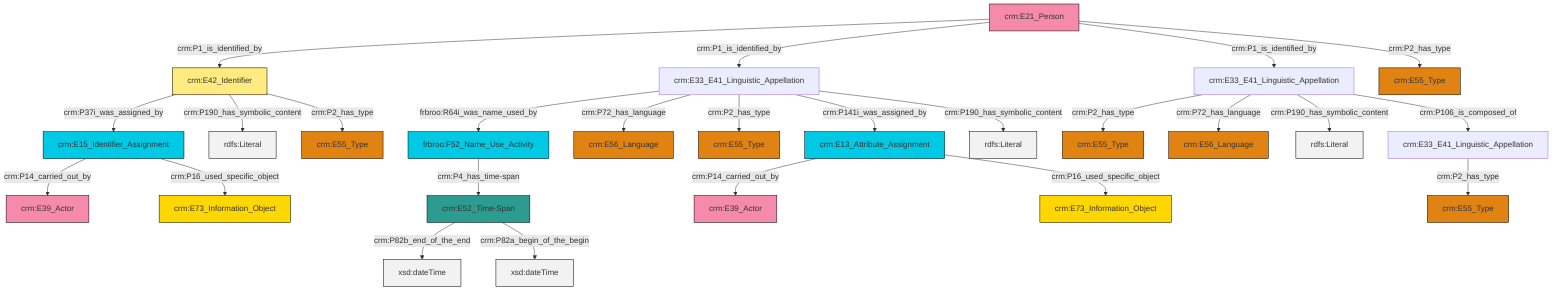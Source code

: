 graph TD
classDef Literal fill:#f2f2f2,stroke:#000000;
classDef CRM_Entity fill:#FFFFFF,stroke:#000000;
classDef Temporal_Entity fill:#00C9E6, stroke:#000000;
classDef Type fill:#E18312, stroke:#000000;
classDef Time-Span fill:#2C9C91, stroke:#000000;
classDef Appellation fill:#FFEB7F, stroke:#000000;
classDef Place fill:#008836, stroke:#000000;
classDef Persistent_Item fill:#B266B2, stroke:#000000;
classDef Conceptual_Object fill:#FFD700, stroke:#000000;
classDef Physical_Thing fill:#D2B48C, stroke:#000000;
classDef Actor fill:#f58aad, stroke:#000000;
classDef PC_Classes fill:#4ce600, stroke:#000000;
classDef Multi fill:#cccccc,stroke:#000000;

12["crm:E52_Time-Span"]:::Time-Span -->|crm:P82b_end_of_the_end| 13[xsd:dateTime]:::Literal
14["crm:E42_Identifier"]:::Appellation -->|crm:P37i_was_assigned_by| 15["crm:E15_Identifier_Assignment"]:::Temporal_Entity
14["crm:E42_Identifier"]:::Appellation -->|crm:P190_has_symbolic_content| 16[rdfs:Literal]:::Literal
2["crm:E33_E41_Linguistic_Appellation"]:::Default -->|frbroo:R64i_was_name_used_by| 17["frbroo:F52_Name_Use_Activity"]:::Temporal_Entity
17["frbroo:F52_Name_Use_Activity"]:::Temporal_Entity -->|crm:P4_has_time-span| 12["crm:E52_Time-Span"]:::Time-Span
15["crm:E15_Identifier_Assignment"]:::Temporal_Entity -->|crm:P14_carried_out_by| 0["crm:E39_Actor"]:::Actor
20["crm:E21_Person"]:::Actor -->|crm:P1_is_identified_by| 14["crm:E42_Identifier"]:::Appellation
2["crm:E33_E41_Linguistic_Appellation"]:::Default -->|crm:P72_has_language| 4["crm:E56_Language"]:::Type
15["crm:E15_Identifier_Assignment"]:::Temporal_Entity -->|crm:P16_used_specific_object| 24["crm:E73_Information_Object"]:::Conceptual_Object
20["crm:E21_Person"]:::Actor -->|crm:P1_is_identified_by| 2["crm:E33_E41_Linguistic_Appellation"]:::Default
2["crm:E33_E41_Linguistic_Appellation"]:::Default -->|crm:P2_has_type| 22["crm:E55_Type"]:::Type
18["crm:E33_E41_Linguistic_Appellation"]:::Default -->|crm:P2_has_type| 25["crm:E55_Type"]:::Type
12["crm:E52_Time-Span"]:::Time-Span -->|crm:P82a_begin_of_the_begin| 28[xsd:dateTime]:::Literal
2["crm:E33_E41_Linguistic_Appellation"]:::Default -->|crm:P141i_was_assigned_by| 8["crm:E13_Attribute_Assignment"]:::Temporal_Entity
2["crm:E33_E41_Linguistic_Appellation"]:::Default -->|crm:P190_has_symbolic_content| 35[rdfs:Literal]:::Literal
20["crm:E21_Person"]:::Actor -->|crm:P1_is_identified_by| 18["crm:E33_E41_Linguistic_Appellation"]:::Default
18["crm:E33_E41_Linguistic_Appellation"]:::Default -->|crm:P72_has_language| 38["crm:E56_Language"]:::Type
18["crm:E33_E41_Linguistic_Appellation"]:::Default -->|crm:P190_has_symbolic_content| 41[rdfs:Literal]:::Literal
14["crm:E42_Identifier"]:::Appellation -->|crm:P2_has_type| 6["crm:E55_Type"]:::Type
29["crm:E33_E41_Linguistic_Appellation"]:::Default -->|crm:P2_has_type| 33["crm:E55_Type"]:::Type
8["crm:E13_Attribute_Assignment"]:::Temporal_Entity -->|crm:P14_carried_out_by| 26["crm:E39_Actor"]:::Actor
20["crm:E21_Person"]:::Actor -->|crm:P2_has_type| 10["crm:E55_Type"]:::Type
8["crm:E13_Attribute_Assignment"]:::Temporal_Entity -->|crm:P16_used_specific_object| 45["crm:E73_Information_Object"]:::Conceptual_Object
18["crm:E33_E41_Linguistic_Appellation"]:::Default -->|crm:P106_is_composed_of| 29["crm:E33_E41_Linguistic_Appellation"]:::Default